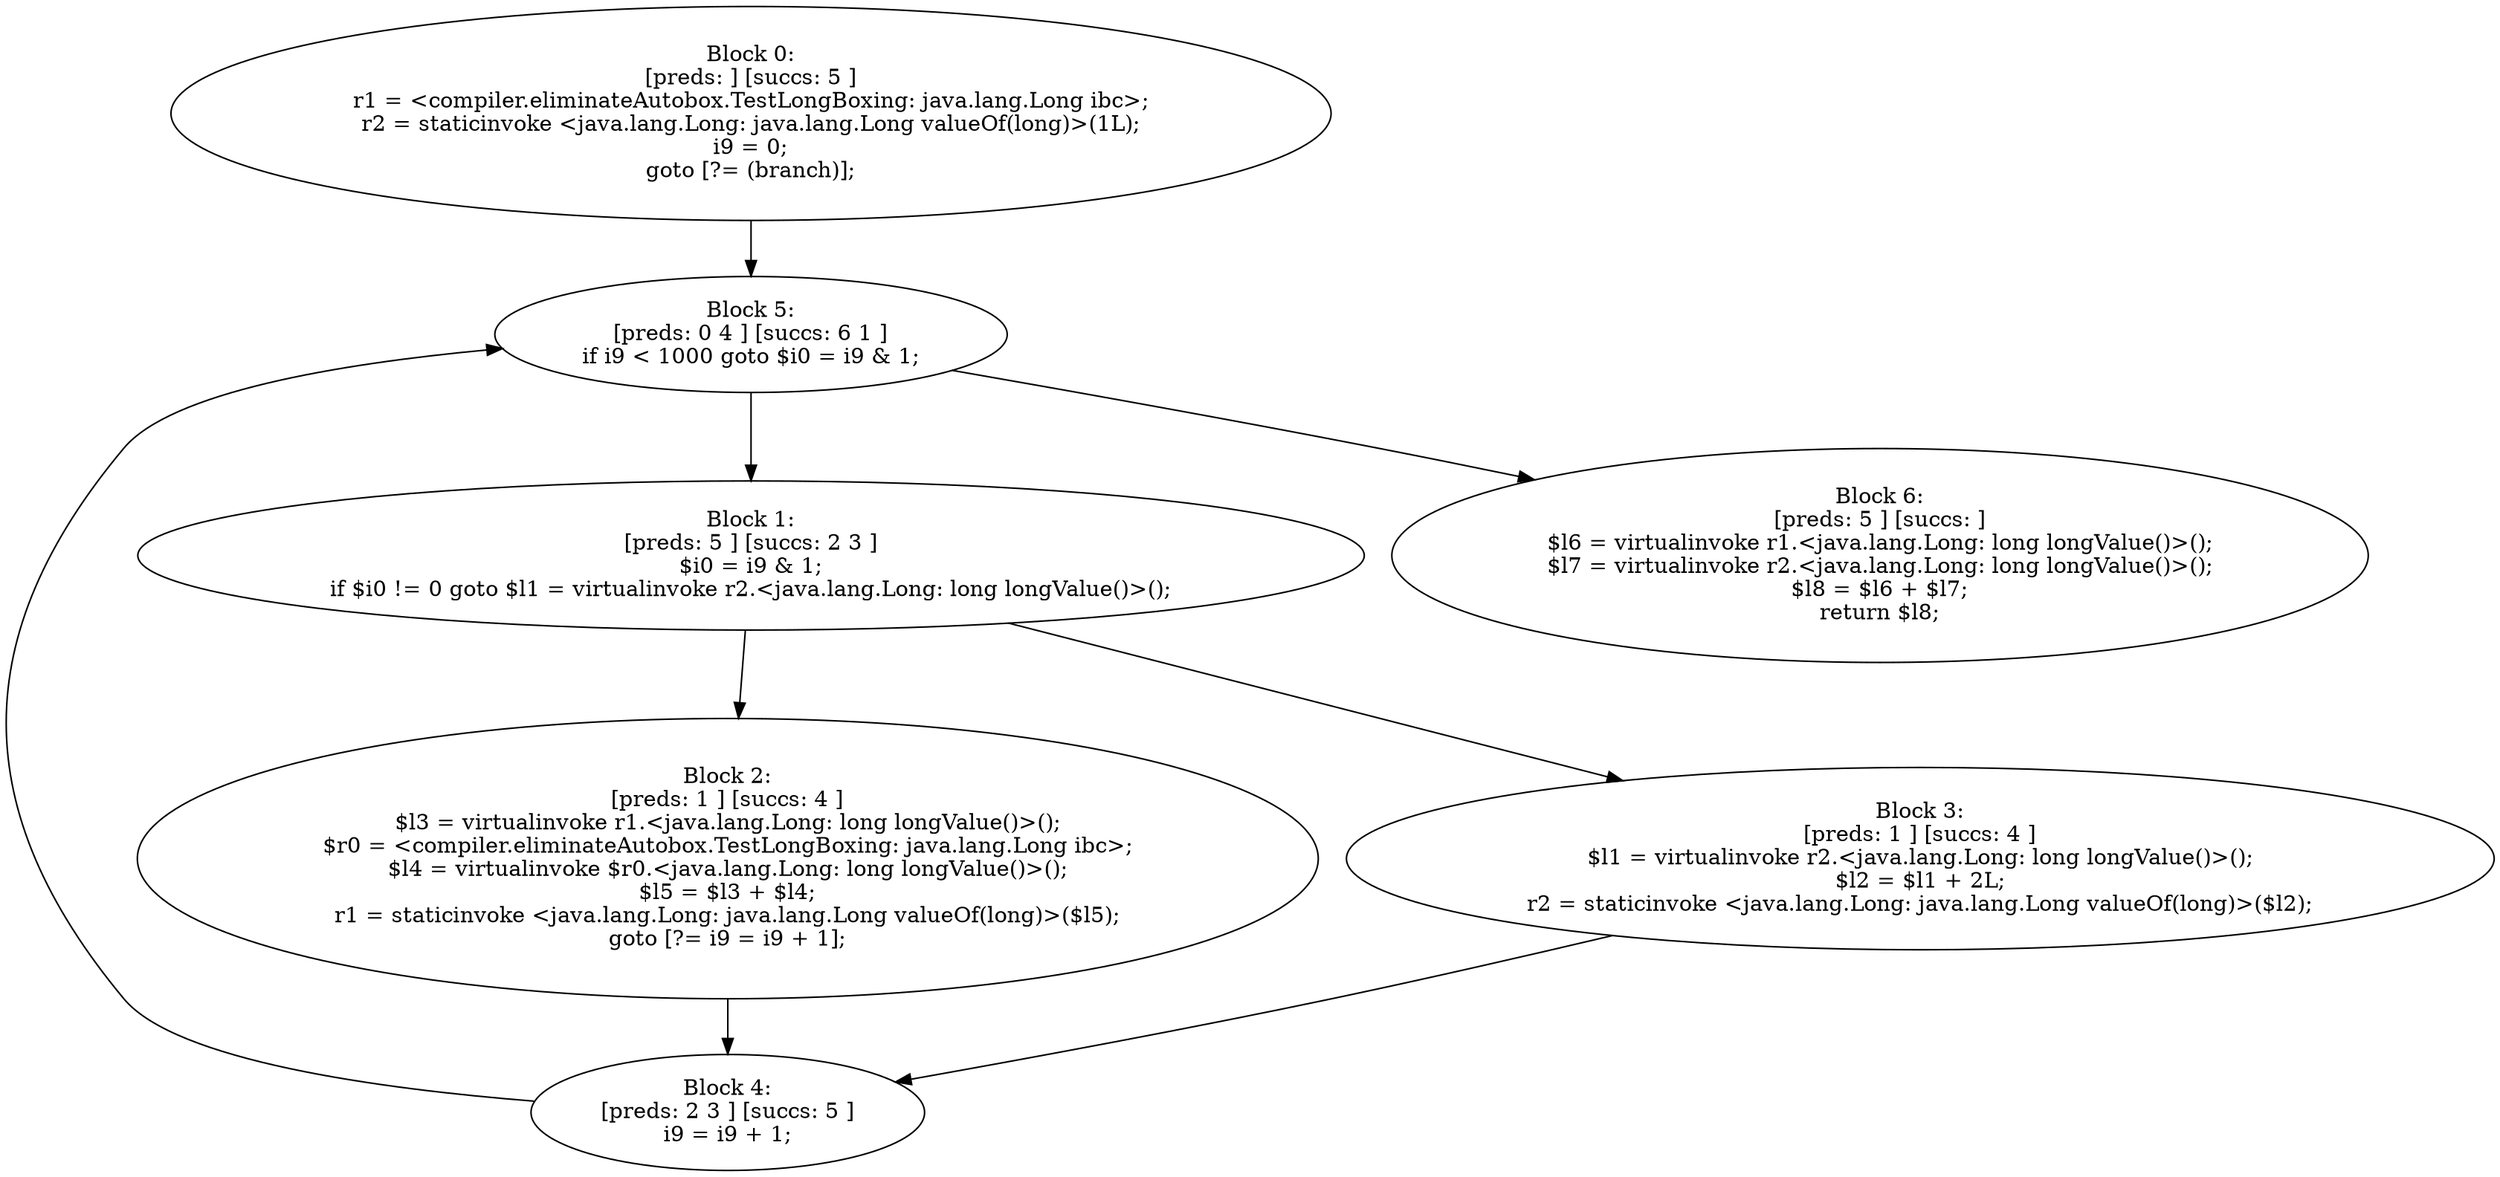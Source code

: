 digraph "unitGraph" {
    "Block 0:
[preds: ] [succs: 5 ]
r1 = <compiler.eliminateAutobox.TestLongBoxing: java.lang.Long ibc>;
r2 = staticinvoke <java.lang.Long: java.lang.Long valueOf(long)>(1L);
i9 = 0;
goto [?= (branch)];
"
    "Block 1:
[preds: 5 ] [succs: 2 3 ]
$i0 = i9 & 1;
if $i0 != 0 goto $l1 = virtualinvoke r2.<java.lang.Long: long longValue()>();
"
    "Block 2:
[preds: 1 ] [succs: 4 ]
$l3 = virtualinvoke r1.<java.lang.Long: long longValue()>();
$r0 = <compiler.eliminateAutobox.TestLongBoxing: java.lang.Long ibc>;
$l4 = virtualinvoke $r0.<java.lang.Long: long longValue()>();
$l5 = $l3 + $l4;
r1 = staticinvoke <java.lang.Long: java.lang.Long valueOf(long)>($l5);
goto [?= i9 = i9 + 1];
"
    "Block 3:
[preds: 1 ] [succs: 4 ]
$l1 = virtualinvoke r2.<java.lang.Long: long longValue()>();
$l2 = $l1 + 2L;
r2 = staticinvoke <java.lang.Long: java.lang.Long valueOf(long)>($l2);
"
    "Block 4:
[preds: 2 3 ] [succs: 5 ]
i9 = i9 + 1;
"
    "Block 5:
[preds: 0 4 ] [succs: 6 1 ]
if i9 < 1000 goto $i0 = i9 & 1;
"
    "Block 6:
[preds: 5 ] [succs: ]
$l6 = virtualinvoke r1.<java.lang.Long: long longValue()>();
$l7 = virtualinvoke r2.<java.lang.Long: long longValue()>();
$l8 = $l6 + $l7;
return $l8;
"
    "Block 0:
[preds: ] [succs: 5 ]
r1 = <compiler.eliminateAutobox.TestLongBoxing: java.lang.Long ibc>;
r2 = staticinvoke <java.lang.Long: java.lang.Long valueOf(long)>(1L);
i9 = 0;
goto [?= (branch)];
"->"Block 5:
[preds: 0 4 ] [succs: 6 1 ]
if i9 < 1000 goto $i0 = i9 & 1;
";
    "Block 1:
[preds: 5 ] [succs: 2 3 ]
$i0 = i9 & 1;
if $i0 != 0 goto $l1 = virtualinvoke r2.<java.lang.Long: long longValue()>();
"->"Block 2:
[preds: 1 ] [succs: 4 ]
$l3 = virtualinvoke r1.<java.lang.Long: long longValue()>();
$r0 = <compiler.eliminateAutobox.TestLongBoxing: java.lang.Long ibc>;
$l4 = virtualinvoke $r0.<java.lang.Long: long longValue()>();
$l5 = $l3 + $l4;
r1 = staticinvoke <java.lang.Long: java.lang.Long valueOf(long)>($l5);
goto [?= i9 = i9 + 1];
";
    "Block 1:
[preds: 5 ] [succs: 2 3 ]
$i0 = i9 & 1;
if $i0 != 0 goto $l1 = virtualinvoke r2.<java.lang.Long: long longValue()>();
"->"Block 3:
[preds: 1 ] [succs: 4 ]
$l1 = virtualinvoke r2.<java.lang.Long: long longValue()>();
$l2 = $l1 + 2L;
r2 = staticinvoke <java.lang.Long: java.lang.Long valueOf(long)>($l2);
";
    "Block 2:
[preds: 1 ] [succs: 4 ]
$l3 = virtualinvoke r1.<java.lang.Long: long longValue()>();
$r0 = <compiler.eliminateAutobox.TestLongBoxing: java.lang.Long ibc>;
$l4 = virtualinvoke $r0.<java.lang.Long: long longValue()>();
$l5 = $l3 + $l4;
r1 = staticinvoke <java.lang.Long: java.lang.Long valueOf(long)>($l5);
goto [?= i9 = i9 + 1];
"->"Block 4:
[preds: 2 3 ] [succs: 5 ]
i9 = i9 + 1;
";
    "Block 3:
[preds: 1 ] [succs: 4 ]
$l1 = virtualinvoke r2.<java.lang.Long: long longValue()>();
$l2 = $l1 + 2L;
r2 = staticinvoke <java.lang.Long: java.lang.Long valueOf(long)>($l2);
"->"Block 4:
[preds: 2 3 ] [succs: 5 ]
i9 = i9 + 1;
";
    "Block 4:
[preds: 2 3 ] [succs: 5 ]
i9 = i9 + 1;
"->"Block 5:
[preds: 0 4 ] [succs: 6 1 ]
if i9 < 1000 goto $i0 = i9 & 1;
";
    "Block 5:
[preds: 0 4 ] [succs: 6 1 ]
if i9 < 1000 goto $i0 = i9 & 1;
"->"Block 6:
[preds: 5 ] [succs: ]
$l6 = virtualinvoke r1.<java.lang.Long: long longValue()>();
$l7 = virtualinvoke r2.<java.lang.Long: long longValue()>();
$l8 = $l6 + $l7;
return $l8;
";
    "Block 5:
[preds: 0 4 ] [succs: 6 1 ]
if i9 < 1000 goto $i0 = i9 & 1;
"->"Block 1:
[preds: 5 ] [succs: 2 3 ]
$i0 = i9 & 1;
if $i0 != 0 goto $l1 = virtualinvoke r2.<java.lang.Long: long longValue()>();
";
}
